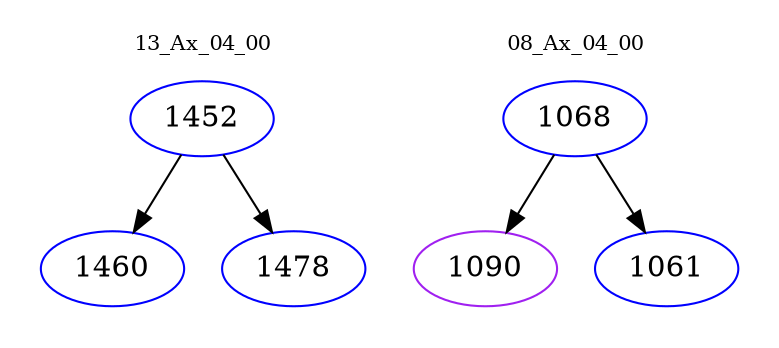 digraph{
subgraph cluster_0 {
color = white
label = "13_Ax_04_00";
fontsize=10;
T0_1452 [label="1452", color="blue"]
T0_1452 -> T0_1460 [color="black"]
T0_1460 [label="1460", color="blue"]
T0_1452 -> T0_1478 [color="black"]
T0_1478 [label="1478", color="blue"]
}
subgraph cluster_1 {
color = white
label = "08_Ax_04_00";
fontsize=10;
T1_1068 [label="1068", color="blue"]
T1_1068 -> T1_1090 [color="black"]
T1_1090 [label="1090", color="purple"]
T1_1068 -> T1_1061 [color="black"]
T1_1061 [label="1061", color="blue"]
}
}
